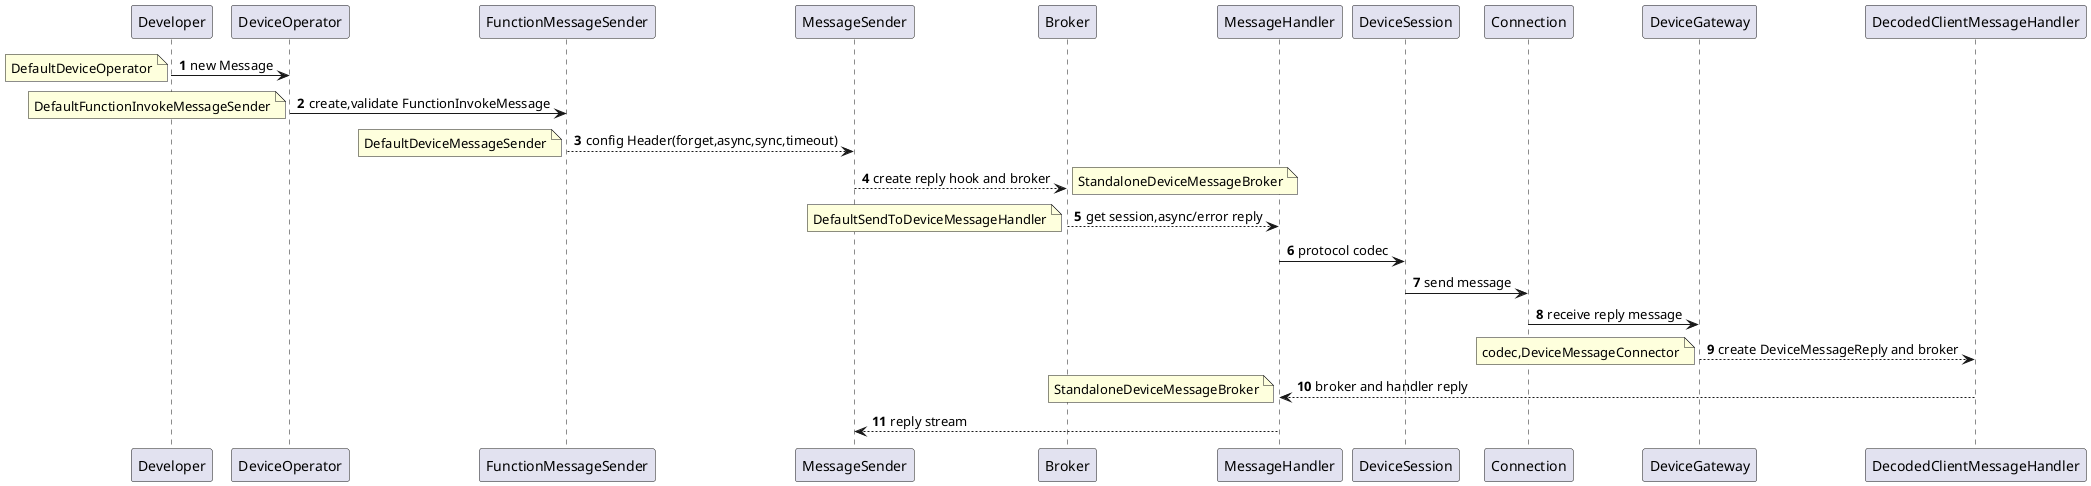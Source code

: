 @startuml
'https://plantuml.com/sequence-diagram

autonumber

Developer -> DeviceOperator: new Message
note left : DefaultDeviceOperator
DeviceOperator -> FunctionMessageSender: create,validate FunctionInvokeMessage
note left : DefaultFunctionInvokeMessageSender
FunctionMessageSender-->MessageSender :  config Header(forget,async,sync,timeout)
note left: DefaultDeviceMessageSender
MessageSender--> Broker: create reply hook and broker
note right: StandaloneDeviceMessageBroker
Broker --> MessageHandler: get session,async/error reply
note left : DefaultSendToDeviceMessageHandler
MessageHandler-> DeviceSession: protocol codec
DeviceSession-> Connection : send message
Connection->DeviceGateway : receive reply message
DeviceGateway--> DecodedClientMessageHandler : create DeviceMessageReply and broker
note left: codec,DeviceMessageConnector
DecodedClientMessageHandler-->MessageHandler : broker and handler reply
note left: StandaloneDeviceMessageBroker
MessageHandler--> MessageSender : reply stream
@enduml
